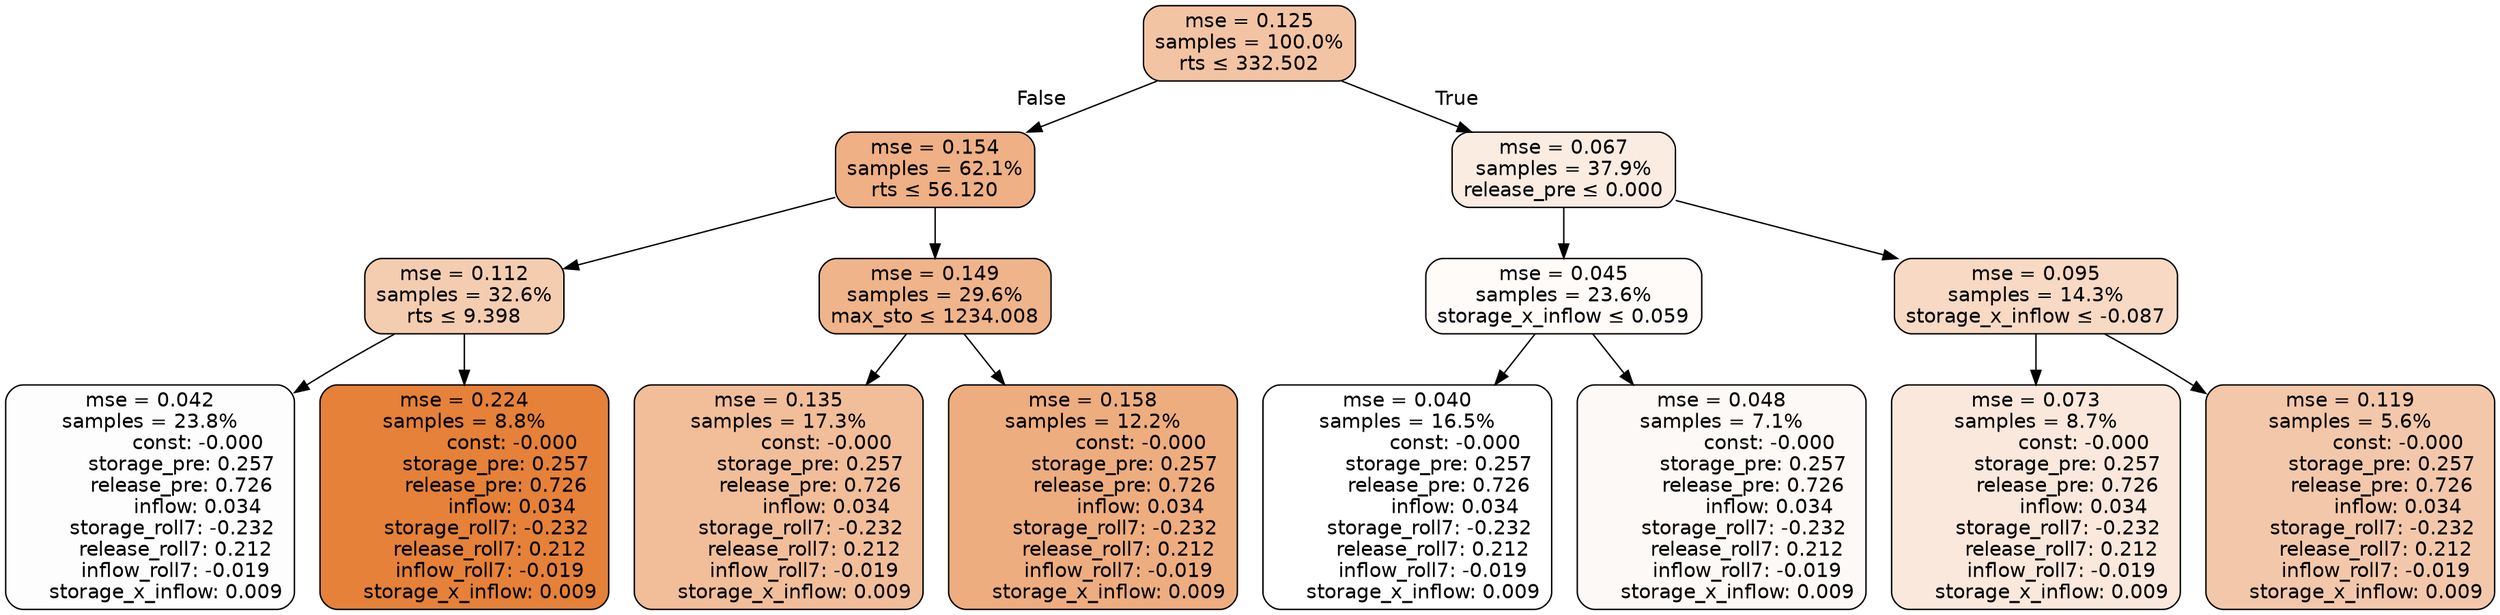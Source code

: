 digraph tree {
node [shape=rectangle, style="filled, rounded", color="black", fontname=helvetica] ;
edge [fontname=helvetica] ;
	"0" [label="mse = 0.125
samples = 100.0%
rts &le; 332.502", fillcolor="#f3c4a3"]
	"1" [label="mse = 0.154
samples = 62.1%
rts &le; 56.120", fillcolor="#eeb084"]
	"2" [label="mse = 0.112
samples = 32.6%
rts &le; 9.398", fillcolor="#f4cdb1"]
	"3" [label="mse = 0.042
samples = 23.8%
               const: -0.000
          storage_pre: 0.257
          release_pre: 0.726
               inflow: 0.034
       storage_roll7: -0.232
        release_roll7: 0.212
        inflow_roll7: -0.019
     storage_x_inflow: 0.009", fillcolor="#fefdfd"]
	"4" [label="mse = 0.224
samples = 8.8%
               const: -0.000
          storage_pre: 0.257
          release_pre: 0.726
               inflow: 0.034
       storage_roll7: -0.232
        release_roll7: 0.212
        inflow_roll7: -0.019
     storage_x_inflow: 0.009", fillcolor="#e58139"]
	"5" [label="mse = 0.149
samples = 29.6%
max_sto &le; 1234.008", fillcolor="#efb48a"]
	"6" [label="mse = 0.135
samples = 17.3%
               const: -0.000
          storage_pre: 0.257
          release_pre: 0.726
               inflow: 0.034
       storage_roll7: -0.232
        release_roll7: 0.212
        inflow_roll7: -0.019
     storage_x_inflow: 0.009", fillcolor="#f1be99"]
	"7" [label="mse = 0.158
samples = 12.2%
               const: -0.000
          storage_pre: 0.257
          release_pre: 0.726
               inflow: 0.034
       storage_roll7: -0.232
        release_roll7: 0.212
        inflow_roll7: -0.019
     storage_x_inflow: 0.009", fillcolor="#eead7f"]
	"8" [label="mse = 0.067
samples = 37.9%
release_pre &le; 0.000", fillcolor="#fbece2"]
	"9" [label="mse = 0.045
samples = 23.6%
storage_x_inflow &le; 0.059", fillcolor="#fefbf9"]
	"10" [label="mse = 0.040
samples = 16.5%
               const: -0.000
          storage_pre: 0.257
          release_pre: 0.726
               inflow: 0.034
       storage_roll7: -0.232
        release_roll7: 0.212
        inflow_roll7: -0.019
     storage_x_inflow: 0.009", fillcolor="#ffffff"]
	"11" [label="mse = 0.048
samples = 7.1%
               const: -0.000
          storage_pre: 0.257
          release_pre: 0.726
               inflow: 0.034
       storage_roll7: -0.232
        release_roll7: 0.212
        inflow_roll7: -0.019
     storage_x_inflow: 0.009", fillcolor="#fdf9f6"]
	"12" [label="mse = 0.095
samples = 14.3%
storage_x_inflow &le; -0.087", fillcolor="#f7d9c4"]
	"13" [label="mse = 0.073
samples = 8.7%
               const: -0.000
          storage_pre: 0.257
          release_pre: 0.726
               inflow: 0.034
       storage_roll7: -0.232
        release_roll7: 0.212
        inflow_roll7: -0.019
     storage_x_inflow: 0.009", fillcolor="#fae8dc"]
	"14" [label="mse = 0.119
samples = 5.6%
               const: -0.000
          storage_pre: 0.257
          release_pre: 0.726
               inflow: 0.034
       storage_roll7: -0.232
        release_roll7: 0.212
        inflow_roll7: -0.019
     storage_x_inflow: 0.009", fillcolor="#f3c8aa"]

	"0" -> "1" [labeldistance=2.5, labelangle=45, headlabel="False"]
	"1" -> "2"
	"2" -> "3"
	"2" -> "4"
	"1" -> "5"
	"5" -> "6"
	"5" -> "7"
	"0" -> "8" [labeldistance=2.5, labelangle=-45, headlabel="True"]
	"8" -> "9"
	"9" -> "10"
	"9" -> "11"
	"8" -> "12"
	"12" -> "13"
	"12" -> "14"
}